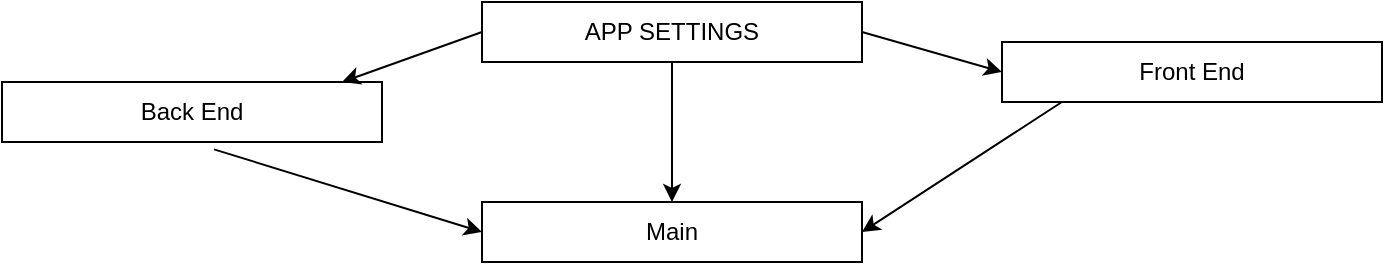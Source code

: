 <mxfile>
    <diagram id="pVYSiIqLSCXhvMc_28-9" name="Page-1">
        <mxGraphModel dx="839" dy="352" grid="1" gridSize="10" guides="1" tooltips="1" connect="1" arrows="1" fold="1" page="1" pageScale="1" pageWidth="850" pageHeight="1100" math="0" shadow="0">
            <root>
                <mxCell id="0"/>
                <mxCell id="1" parent="0"/>
                <mxCell id="3" style="edgeStyle=none;html=1;" edge="1" parent="1" source="2">
                    <mxGeometry relative="1" as="geometry">
                        <mxPoint x="375" y="130" as="targetPoint"/>
                    </mxGeometry>
                </mxCell>
                <mxCell id="2" value="APP SETTINGS" style="whiteSpace=wrap;html=1;" vertex="1" parent="1">
                    <mxGeometry x="280" y="30" width="190" height="30" as="geometry"/>
                </mxCell>
                <mxCell id="4" value="Main" style="whiteSpace=wrap;html=1;" vertex="1" parent="1">
                    <mxGeometry x="280" y="130" width="190" height="30" as="geometry"/>
                </mxCell>
                <mxCell id="5" value="Front End" style="whiteSpace=wrap;html=1;" vertex="1" parent="1">
                    <mxGeometry x="540" y="50" width="190" height="30" as="geometry"/>
                </mxCell>
                <mxCell id="6" style="edgeStyle=none;html=1;entryX=0;entryY=0.5;entryDx=0;entryDy=0;exitX=1;exitY=0.5;exitDx=0;exitDy=0;" edge="1" parent="1" source="2" target="5">
                    <mxGeometry relative="1" as="geometry">
                        <mxPoint x="510" y="80" as="targetPoint"/>
                        <mxPoint x="490" y="30" as="sourcePoint"/>
                    </mxGeometry>
                </mxCell>
                <mxCell id="7" value="Back End" style="whiteSpace=wrap;html=1;" vertex="1" parent="1">
                    <mxGeometry x="40" y="70" width="190" height="30" as="geometry"/>
                </mxCell>
                <mxCell id="8" style="edgeStyle=none;html=1;entryX=0.895;entryY=0;entryDx=0;entryDy=0;entryPerimeter=0;exitX=0;exitY=0.5;exitDx=0;exitDy=0;" edge="1" parent="1" source="2" target="7">
                    <mxGeometry relative="1" as="geometry">
                        <mxPoint x="220" y="60" as="targetPoint"/>
                        <mxPoint x="270" y="40" as="sourcePoint"/>
                    </mxGeometry>
                </mxCell>
                <mxCell id="10" style="edgeStyle=none;html=1;entryX=1;entryY=0.5;entryDx=0;entryDy=0;exitX=0;exitY=0.5;exitDx=0;exitDy=0;" edge="1" parent="1" target="4">
                    <mxGeometry relative="1" as="geometry">
                        <mxPoint x="500.0" y="105" as="targetPoint"/>
                        <mxPoint x="569.95" y="80" as="sourcePoint"/>
                    </mxGeometry>
                </mxCell>
                <mxCell id="11" style="edgeStyle=none;html=1;entryX=0;entryY=0.5;entryDx=0;entryDy=0;exitX=0.558;exitY=1.123;exitDx=0;exitDy=0;exitPerimeter=0;" edge="1" parent="1" source="7" target="4">
                    <mxGeometry relative="1" as="geometry">
                        <mxPoint x="240" y="130" as="targetPoint"/>
                        <mxPoint x="160" y="110" as="sourcePoint"/>
                    </mxGeometry>
                </mxCell>
            </root>
        </mxGraphModel>
    </diagram>
</mxfile>